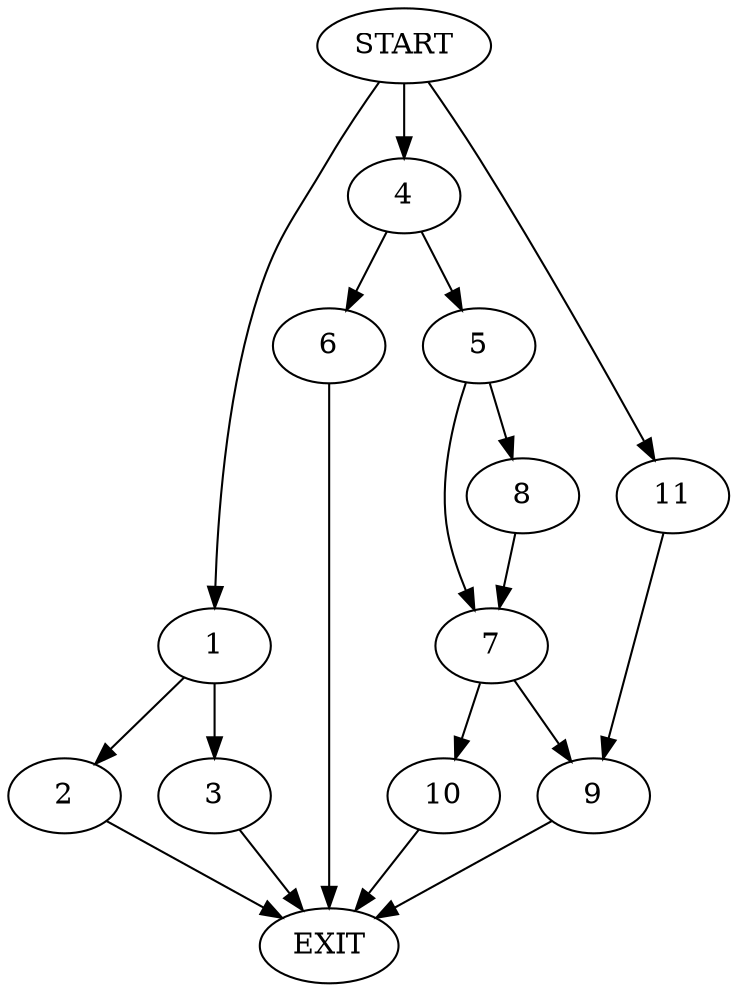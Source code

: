 digraph {
0 [label="START"]
12 [label="EXIT"]
0 -> 1
1 -> 2
1 -> 3
2 -> 12
3 -> 12
0 -> 4
4 -> 5
4 -> 6
5 -> 7
5 -> 8
6 -> 12
7 -> 9
7 -> 10
8 -> 7
10 -> 12
9 -> 12
0 -> 11
11 -> 9
}
